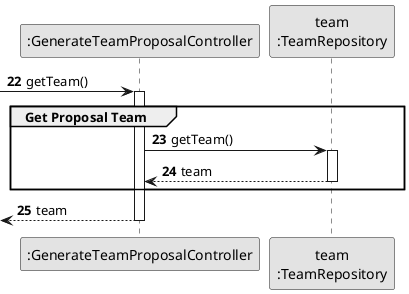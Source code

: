 @startuml
skinparam monochrome true
skinparam packageStyle rectangle
skinparam shadowing false

participant ":GenerateTeamProposalController" as CTRL
participant "team\n:TeamRepository" as TeamRepository

autonumber 22

-> CTRL : getTeam()
activate CTRL

group Get Proposal Team
        CTRL -> TeamRepository : getTeam()
    activate TeamRepository

    TeamRepository --> CTRL : team
    deactivate TeamRepository

end

<-- CTRL : team
deactivate CTRL

@enduml